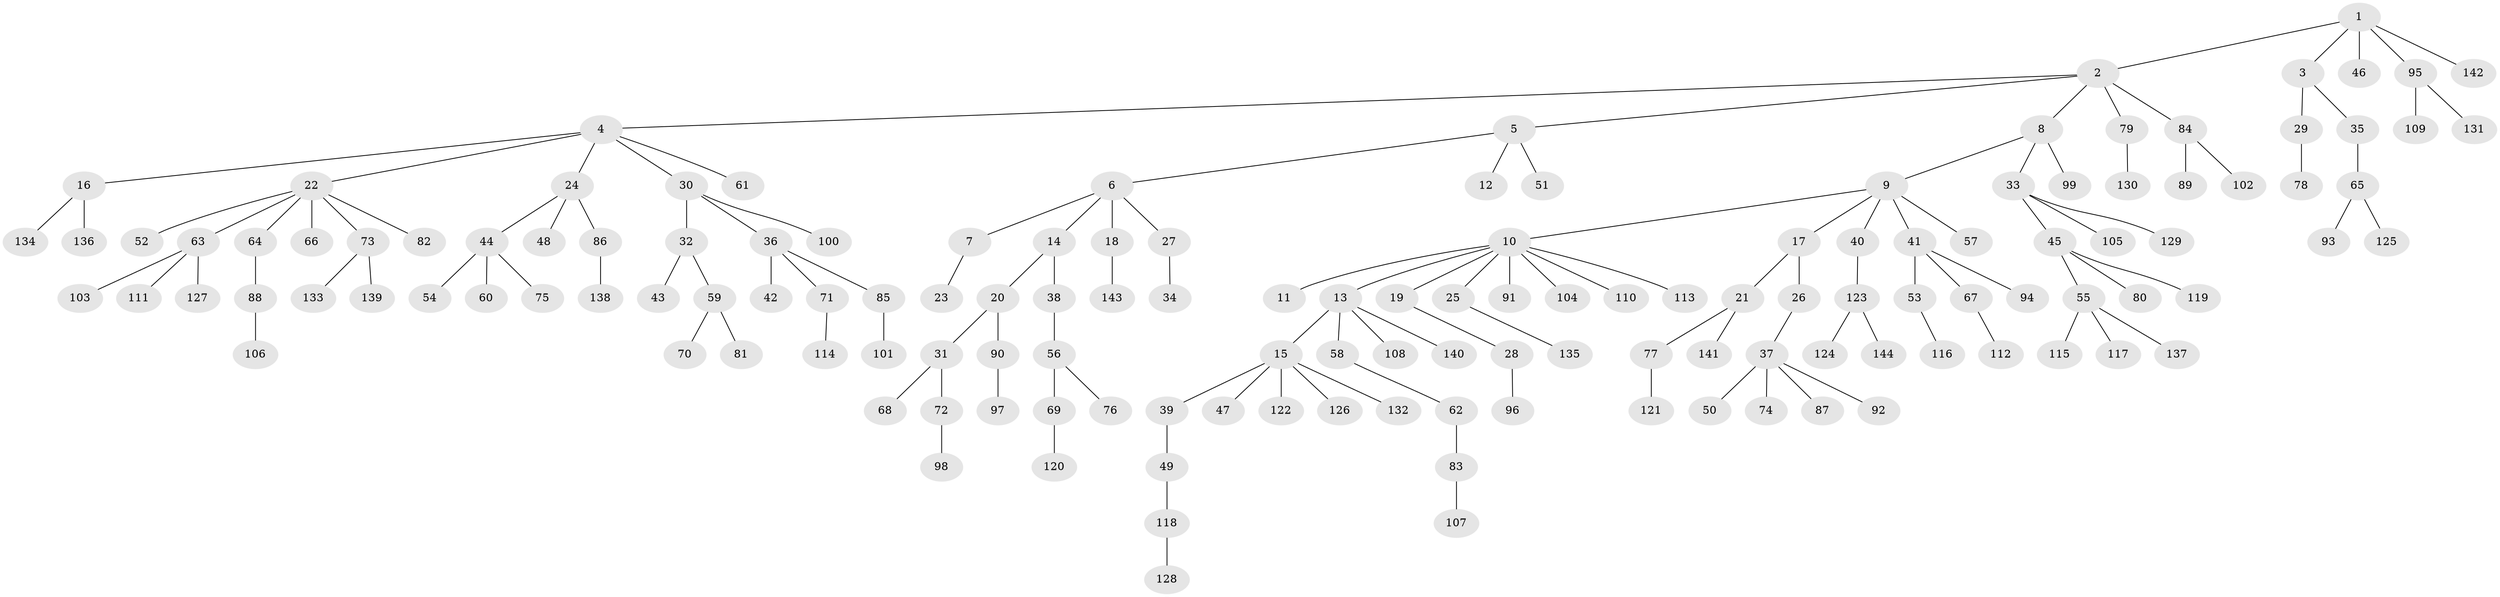 // Generated by graph-tools (version 1.1) at 2025/11/02/27/25 16:11:28]
// undirected, 144 vertices, 143 edges
graph export_dot {
graph [start="1"]
  node [color=gray90,style=filled];
  1;
  2;
  3;
  4;
  5;
  6;
  7;
  8;
  9;
  10;
  11;
  12;
  13;
  14;
  15;
  16;
  17;
  18;
  19;
  20;
  21;
  22;
  23;
  24;
  25;
  26;
  27;
  28;
  29;
  30;
  31;
  32;
  33;
  34;
  35;
  36;
  37;
  38;
  39;
  40;
  41;
  42;
  43;
  44;
  45;
  46;
  47;
  48;
  49;
  50;
  51;
  52;
  53;
  54;
  55;
  56;
  57;
  58;
  59;
  60;
  61;
  62;
  63;
  64;
  65;
  66;
  67;
  68;
  69;
  70;
  71;
  72;
  73;
  74;
  75;
  76;
  77;
  78;
  79;
  80;
  81;
  82;
  83;
  84;
  85;
  86;
  87;
  88;
  89;
  90;
  91;
  92;
  93;
  94;
  95;
  96;
  97;
  98;
  99;
  100;
  101;
  102;
  103;
  104;
  105;
  106;
  107;
  108;
  109;
  110;
  111;
  112;
  113;
  114;
  115;
  116;
  117;
  118;
  119;
  120;
  121;
  122;
  123;
  124;
  125;
  126;
  127;
  128;
  129;
  130;
  131;
  132;
  133;
  134;
  135;
  136;
  137;
  138;
  139;
  140;
  141;
  142;
  143;
  144;
  1 -- 2;
  1 -- 3;
  1 -- 46;
  1 -- 95;
  1 -- 142;
  2 -- 4;
  2 -- 5;
  2 -- 8;
  2 -- 79;
  2 -- 84;
  3 -- 29;
  3 -- 35;
  4 -- 16;
  4 -- 22;
  4 -- 24;
  4 -- 30;
  4 -- 61;
  5 -- 6;
  5 -- 12;
  5 -- 51;
  6 -- 7;
  6 -- 14;
  6 -- 18;
  6 -- 27;
  7 -- 23;
  8 -- 9;
  8 -- 33;
  8 -- 99;
  9 -- 10;
  9 -- 17;
  9 -- 40;
  9 -- 41;
  9 -- 57;
  10 -- 11;
  10 -- 13;
  10 -- 19;
  10 -- 25;
  10 -- 91;
  10 -- 104;
  10 -- 110;
  10 -- 113;
  13 -- 15;
  13 -- 58;
  13 -- 108;
  13 -- 140;
  14 -- 20;
  14 -- 38;
  15 -- 39;
  15 -- 47;
  15 -- 122;
  15 -- 126;
  15 -- 132;
  16 -- 134;
  16 -- 136;
  17 -- 21;
  17 -- 26;
  18 -- 143;
  19 -- 28;
  20 -- 31;
  20 -- 90;
  21 -- 77;
  21 -- 141;
  22 -- 52;
  22 -- 63;
  22 -- 64;
  22 -- 66;
  22 -- 73;
  22 -- 82;
  24 -- 44;
  24 -- 48;
  24 -- 86;
  25 -- 135;
  26 -- 37;
  27 -- 34;
  28 -- 96;
  29 -- 78;
  30 -- 32;
  30 -- 36;
  30 -- 100;
  31 -- 68;
  31 -- 72;
  32 -- 43;
  32 -- 59;
  33 -- 45;
  33 -- 105;
  33 -- 129;
  35 -- 65;
  36 -- 42;
  36 -- 71;
  36 -- 85;
  37 -- 50;
  37 -- 74;
  37 -- 87;
  37 -- 92;
  38 -- 56;
  39 -- 49;
  40 -- 123;
  41 -- 53;
  41 -- 67;
  41 -- 94;
  44 -- 54;
  44 -- 60;
  44 -- 75;
  45 -- 55;
  45 -- 80;
  45 -- 119;
  49 -- 118;
  53 -- 116;
  55 -- 115;
  55 -- 117;
  55 -- 137;
  56 -- 69;
  56 -- 76;
  58 -- 62;
  59 -- 70;
  59 -- 81;
  62 -- 83;
  63 -- 103;
  63 -- 111;
  63 -- 127;
  64 -- 88;
  65 -- 93;
  65 -- 125;
  67 -- 112;
  69 -- 120;
  71 -- 114;
  72 -- 98;
  73 -- 133;
  73 -- 139;
  77 -- 121;
  79 -- 130;
  83 -- 107;
  84 -- 89;
  84 -- 102;
  85 -- 101;
  86 -- 138;
  88 -- 106;
  90 -- 97;
  95 -- 109;
  95 -- 131;
  118 -- 128;
  123 -- 124;
  123 -- 144;
}
